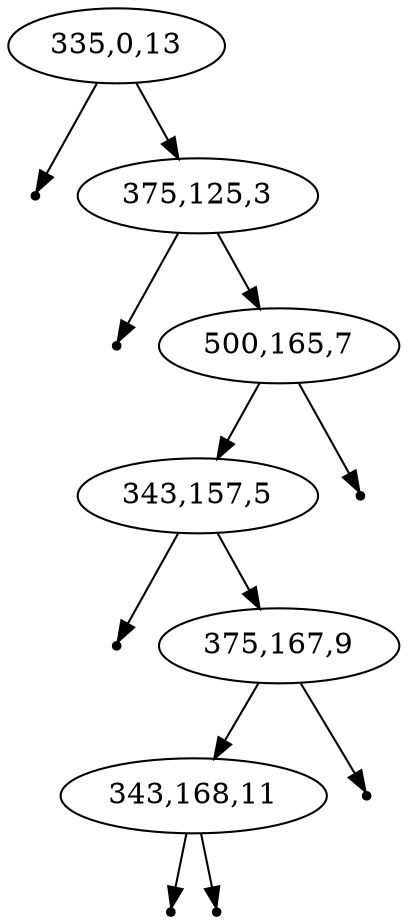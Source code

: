 digraph G { 
null13[shape=point];
   "335,0,13" -> null13 ;
   "335,0,13" -> "375,125,3";
null14[shape=point];
   "375,125,3" -> null14 ;
   "375,125,3" -> "500,165,7";
   "500,165,7" -> "343,157,5";
null15[shape=point];
   "343,157,5" -> null15 ;
   "343,157,5" -> "375,167,9";
   "375,167,9" -> "343,168,11";
null16[shape=point];
   "343,168,11" -> null16 ;
null17[shape=point];
   "343,168,11" -> null17 ;
null18[shape=point];
   "375,167,9" -> null18 ;
null19[shape=point];
   "500,165,7" -> null19 ;
}
